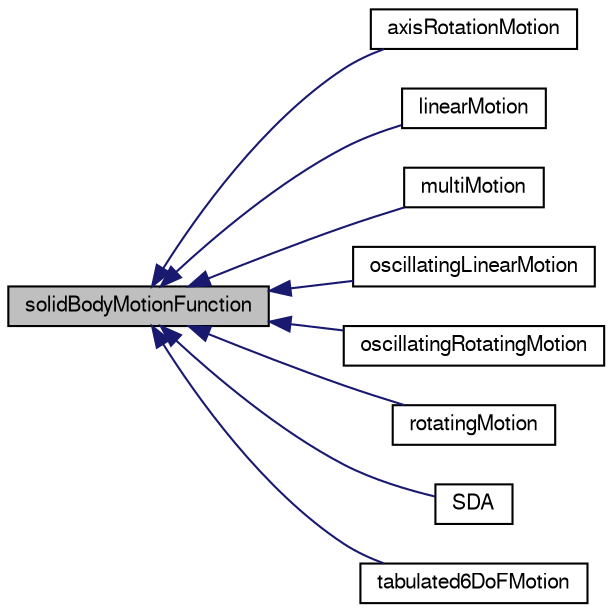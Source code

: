 digraph "solidBodyMotionFunction"
{
  bgcolor="transparent";
  edge [fontname="FreeSans",fontsize="10",labelfontname="FreeSans",labelfontsize="10"];
  node [fontname="FreeSans",fontsize="10",shape=record];
  rankdir="LR";
  Node0 [label="solidBodyMotionFunction",height=0.2,width=0.4,color="black", fillcolor="grey75", style="filled", fontcolor="black"];
  Node0 -> Node1 [dir="back",color="midnightblue",fontsize="10",style="solid",fontname="FreeSans"];
  Node1 [label="axisRotationMotion",height=0.2,width=0.4,color="black",URL="$a21382.html",tooltip="Constant velocity rotation around CoG. Similar to rotatingMotion but motion specified as rotation vec..."];
  Node0 -> Node2 [dir="back",color="midnightblue",fontsize="10",style="solid",fontname="FreeSans"];
  Node2 [label="linearMotion",height=0.2,width=0.4,color="black",URL="$a21386.html",tooltip="SolidBodyMotionFvMesh 6DoF motion function. Constant velocity displacement. "];
  Node0 -> Node3 [dir="back",color="midnightblue",fontsize="10",style="solid",fontname="FreeSans"];
  Node3 [label="multiMotion",height=0.2,width=0.4,color="black",URL="$a21390.html",tooltip="Combination of SolidBodyMotionFvMesh 6DoF motion functions. "];
  Node0 -> Node4 [dir="back",color="midnightblue",fontsize="10",style="solid",fontname="FreeSans"];
  Node4 [label="oscillatingLinearMotion",height=0.2,width=0.4,color="black",URL="$a21394.html",tooltip="SolidBodyMotionFvMesh 6DoF motion function. Oscillating displacement. "];
  Node0 -> Node5 [dir="back",color="midnightblue",fontsize="10",style="solid",fontname="FreeSans"];
  Node5 [label="oscillatingRotatingMotion",height=0.2,width=0.4,color="black",URL="$a21398.html",tooltip="SolidBodyMotionFvMesh 6DoF motion function. Oscillating rotation. "];
  Node0 -> Node6 [dir="back",color="midnightblue",fontsize="10",style="solid",fontname="FreeSans"];
  Node6 [label="rotatingMotion",height=0.2,width=0.4,color="black",URL="$a21402.html",tooltip="SolidBodyMotionFvMesh 6DoF motion function. "];
  Node0 -> Node7 [dir="back",color="midnightblue",fontsize="10",style="solid",fontname="FreeSans"];
  Node7 [label="SDA",height=0.2,width=0.4,color="black",URL="$a21406.html",tooltip="Ship design analysis (SDA) 3DoF motion function. "];
  Node0 -> Node8 [dir="back",color="midnightblue",fontsize="10",style="solid",fontname="FreeSans"];
  Node8 [label="tabulated6DoFMotion",height=0.2,width=0.4,color="black",URL="$a21414.html",tooltip="Tabulated 6DoF motion function. "];
}

